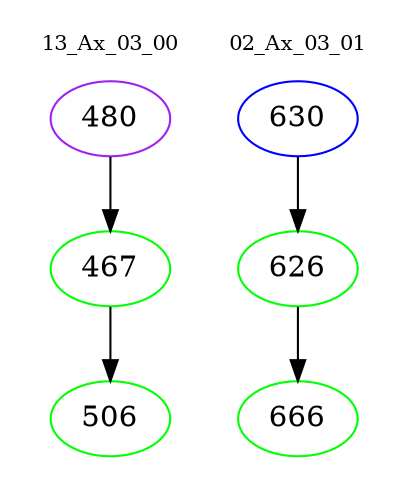 digraph{
subgraph cluster_0 {
color = white
label = "13_Ax_03_00";
fontsize=10;
T0_480 [label="480", color="purple"]
T0_480 -> T0_467 [color="black"]
T0_467 [label="467", color="green"]
T0_467 -> T0_506 [color="black"]
T0_506 [label="506", color="green"]
}
subgraph cluster_1 {
color = white
label = "02_Ax_03_01";
fontsize=10;
T1_630 [label="630", color="blue"]
T1_630 -> T1_626 [color="black"]
T1_626 [label="626", color="green"]
T1_626 -> T1_666 [color="black"]
T1_666 [label="666", color="green"]
}
}
